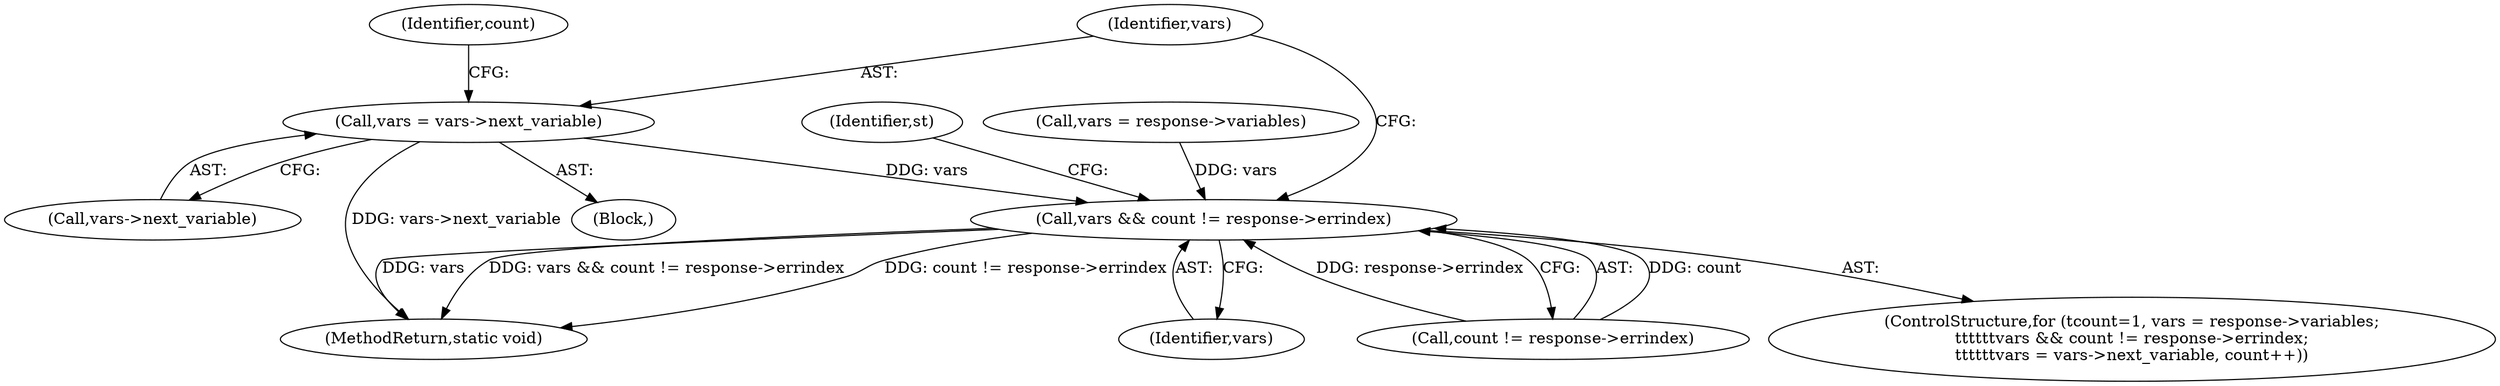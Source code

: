 digraph "0_php_cab1c3b3708eead315e033359d07049b23b147a3_5@pointer" {
"1001004" [label="(Call,vars = vars->next_variable)"];
"1000996" [label="(Call,vars && count != response->errindex)"];
"1001003" [label="(Block,)"];
"1001010" [label="(Identifier,count)"];
"1000986" [label="(ControlStructure,for (\tcount=1, vars = response->variables;\n\t\t\t\t\t\tvars && count != response->errindex;\n\t\t\t\t\t\tvars = vars->next_variable, count++))"];
"1000997" [label="(Identifier,vars)"];
"1000996" [label="(Call,vars && count != response->errindex)"];
"1001005" [label="(Identifier,vars)"];
"1001006" [label="(Call,vars->next_variable)"];
"1001158" [label="(MethodReturn,static void)"];
"1000998" [label="(Call,count != response->errindex)"];
"1001004" [label="(Call,vars = vars->next_variable)"];
"1001014" [label="(Identifier,st)"];
"1000991" [label="(Call,vars = response->variables)"];
"1001004" -> "1001003"  [label="AST: "];
"1001004" -> "1001006"  [label="CFG: "];
"1001005" -> "1001004"  [label="AST: "];
"1001006" -> "1001004"  [label="AST: "];
"1001010" -> "1001004"  [label="CFG: "];
"1001004" -> "1001158"  [label="DDG: vars->next_variable"];
"1001004" -> "1000996"  [label="DDG: vars"];
"1000996" -> "1000986"  [label="AST: "];
"1000996" -> "1000997"  [label="CFG: "];
"1000996" -> "1000998"  [label="CFG: "];
"1000997" -> "1000996"  [label="AST: "];
"1000998" -> "1000996"  [label="AST: "];
"1001005" -> "1000996"  [label="CFG: "];
"1001014" -> "1000996"  [label="CFG: "];
"1000996" -> "1001158"  [label="DDG: vars && count != response->errindex"];
"1000996" -> "1001158"  [label="DDG: count != response->errindex"];
"1000996" -> "1001158"  [label="DDG: vars"];
"1000991" -> "1000996"  [label="DDG: vars"];
"1000998" -> "1000996"  [label="DDG: count"];
"1000998" -> "1000996"  [label="DDG: response->errindex"];
}
